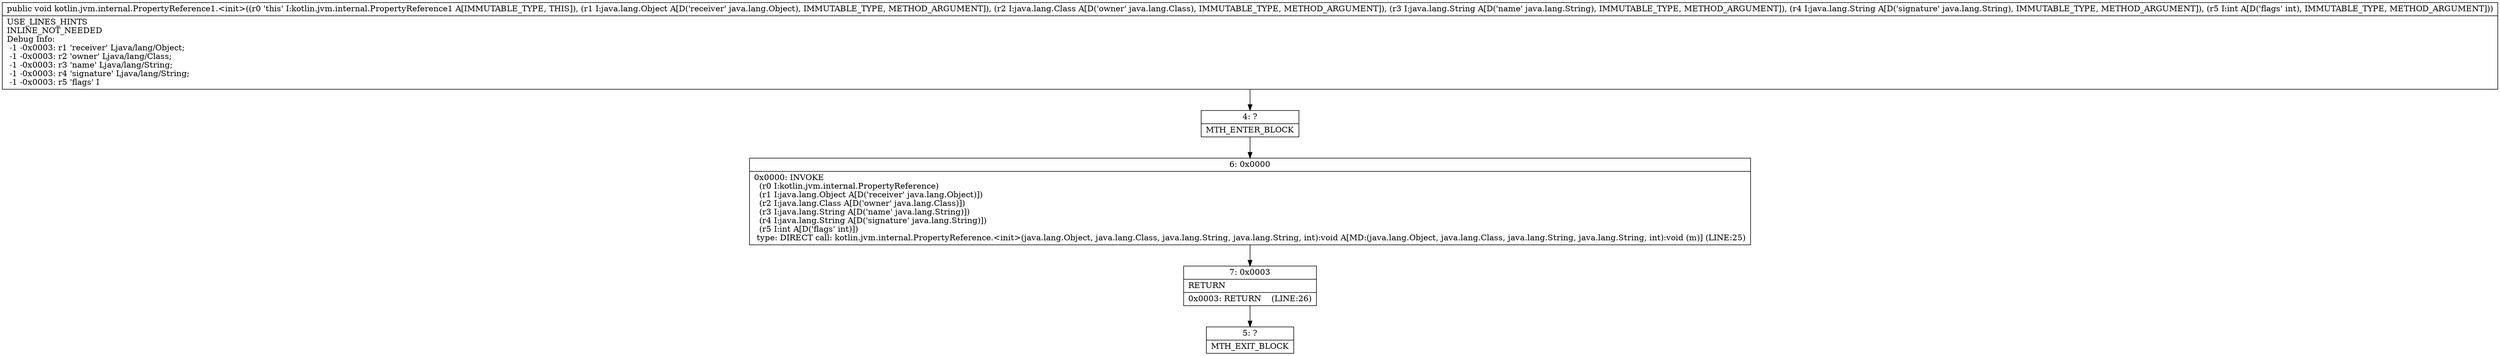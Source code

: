 digraph "CFG forkotlin.jvm.internal.PropertyReference1.\<init\>(Ljava\/lang\/Object;Ljava\/lang\/Class;Ljava\/lang\/String;Ljava\/lang\/String;I)V" {
Node_4 [shape=record,label="{4\:\ ?|MTH_ENTER_BLOCK\l}"];
Node_6 [shape=record,label="{6\:\ 0x0000|0x0000: INVOKE  \l  (r0 I:kotlin.jvm.internal.PropertyReference)\l  (r1 I:java.lang.Object A[D('receiver' java.lang.Object)])\l  (r2 I:java.lang.Class A[D('owner' java.lang.Class)])\l  (r3 I:java.lang.String A[D('name' java.lang.String)])\l  (r4 I:java.lang.String A[D('signature' java.lang.String)])\l  (r5 I:int A[D('flags' int)])\l type: DIRECT call: kotlin.jvm.internal.PropertyReference.\<init\>(java.lang.Object, java.lang.Class, java.lang.String, java.lang.String, int):void A[MD:(java.lang.Object, java.lang.Class, java.lang.String, java.lang.String, int):void (m)] (LINE:25)\l}"];
Node_7 [shape=record,label="{7\:\ 0x0003|RETURN\l|0x0003: RETURN    (LINE:26)\l}"];
Node_5 [shape=record,label="{5\:\ ?|MTH_EXIT_BLOCK\l}"];
MethodNode[shape=record,label="{public void kotlin.jvm.internal.PropertyReference1.\<init\>((r0 'this' I:kotlin.jvm.internal.PropertyReference1 A[IMMUTABLE_TYPE, THIS]), (r1 I:java.lang.Object A[D('receiver' java.lang.Object), IMMUTABLE_TYPE, METHOD_ARGUMENT]), (r2 I:java.lang.Class A[D('owner' java.lang.Class), IMMUTABLE_TYPE, METHOD_ARGUMENT]), (r3 I:java.lang.String A[D('name' java.lang.String), IMMUTABLE_TYPE, METHOD_ARGUMENT]), (r4 I:java.lang.String A[D('signature' java.lang.String), IMMUTABLE_TYPE, METHOD_ARGUMENT]), (r5 I:int A[D('flags' int), IMMUTABLE_TYPE, METHOD_ARGUMENT]))  | USE_LINES_HINTS\lINLINE_NOT_NEEDED\lDebug Info:\l  \-1 \-0x0003: r1 'receiver' Ljava\/lang\/Object;\l  \-1 \-0x0003: r2 'owner' Ljava\/lang\/Class;\l  \-1 \-0x0003: r3 'name' Ljava\/lang\/String;\l  \-1 \-0x0003: r4 'signature' Ljava\/lang\/String;\l  \-1 \-0x0003: r5 'flags' I\l}"];
MethodNode -> Node_4;Node_4 -> Node_6;
Node_6 -> Node_7;
Node_7 -> Node_5;
}

